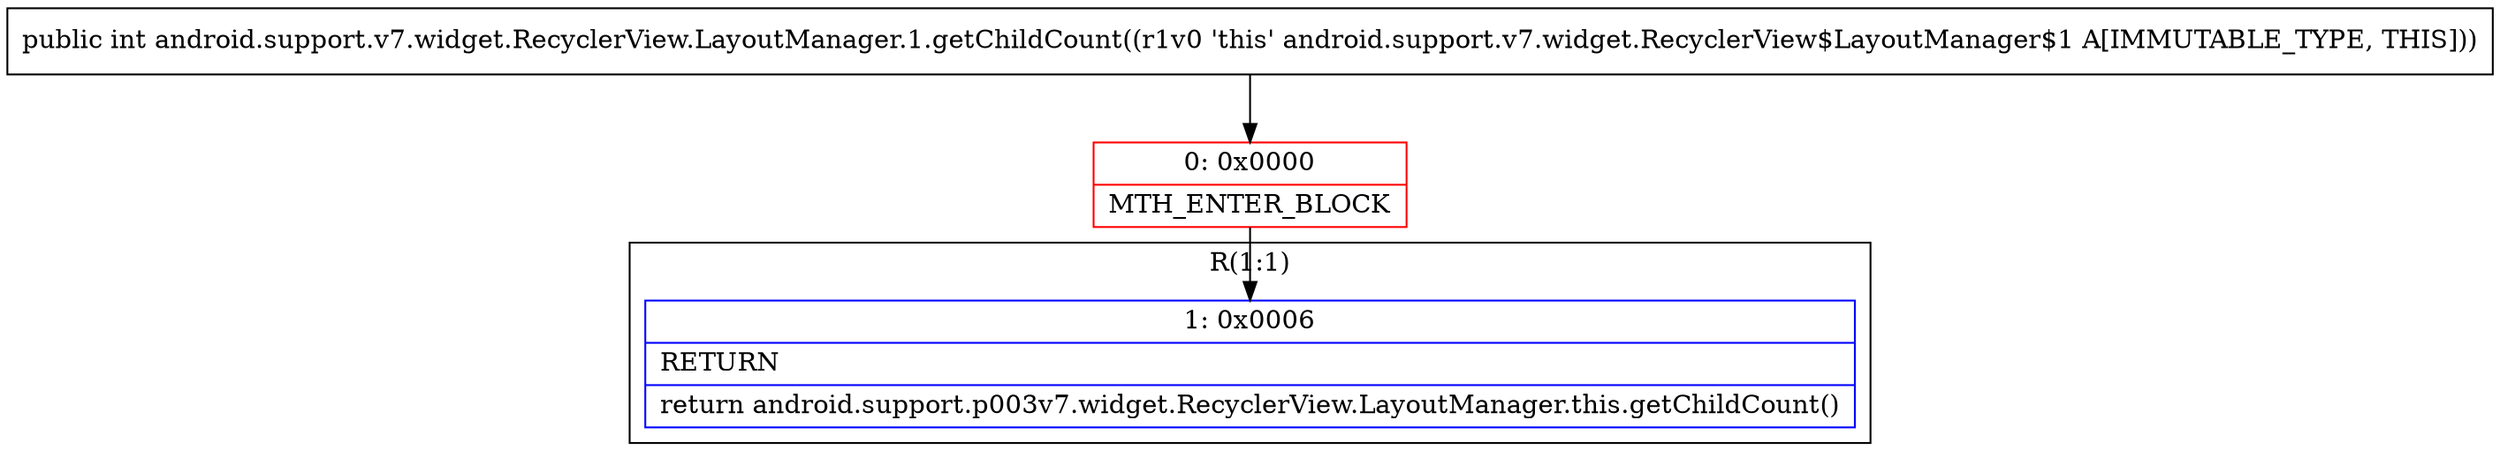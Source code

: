 digraph "CFG forandroid.support.v7.widget.RecyclerView.LayoutManager.1.getChildCount()I" {
subgraph cluster_Region_338022111 {
label = "R(1:1)";
node [shape=record,color=blue];
Node_1 [shape=record,label="{1\:\ 0x0006|RETURN\l|return android.support.p003v7.widget.RecyclerView.LayoutManager.this.getChildCount()\l}"];
}
Node_0 [shape=record,color=red,label="{0\:\ 0x0000|MTH_ENTER_BLOCK\l}"];
MethodNode[shape=record,label="{public int android.support.v7.widget.RecyclerView.LayoutManager.1.getChildCount((r1v0 'this' android.support.v7.widget.RecyclerView$LayoutManager$1 A[IMMUTABLE_TYPE, THIS])) }"];
MethodNode -> Node_0;
Node_0 -> Node_1;
}

